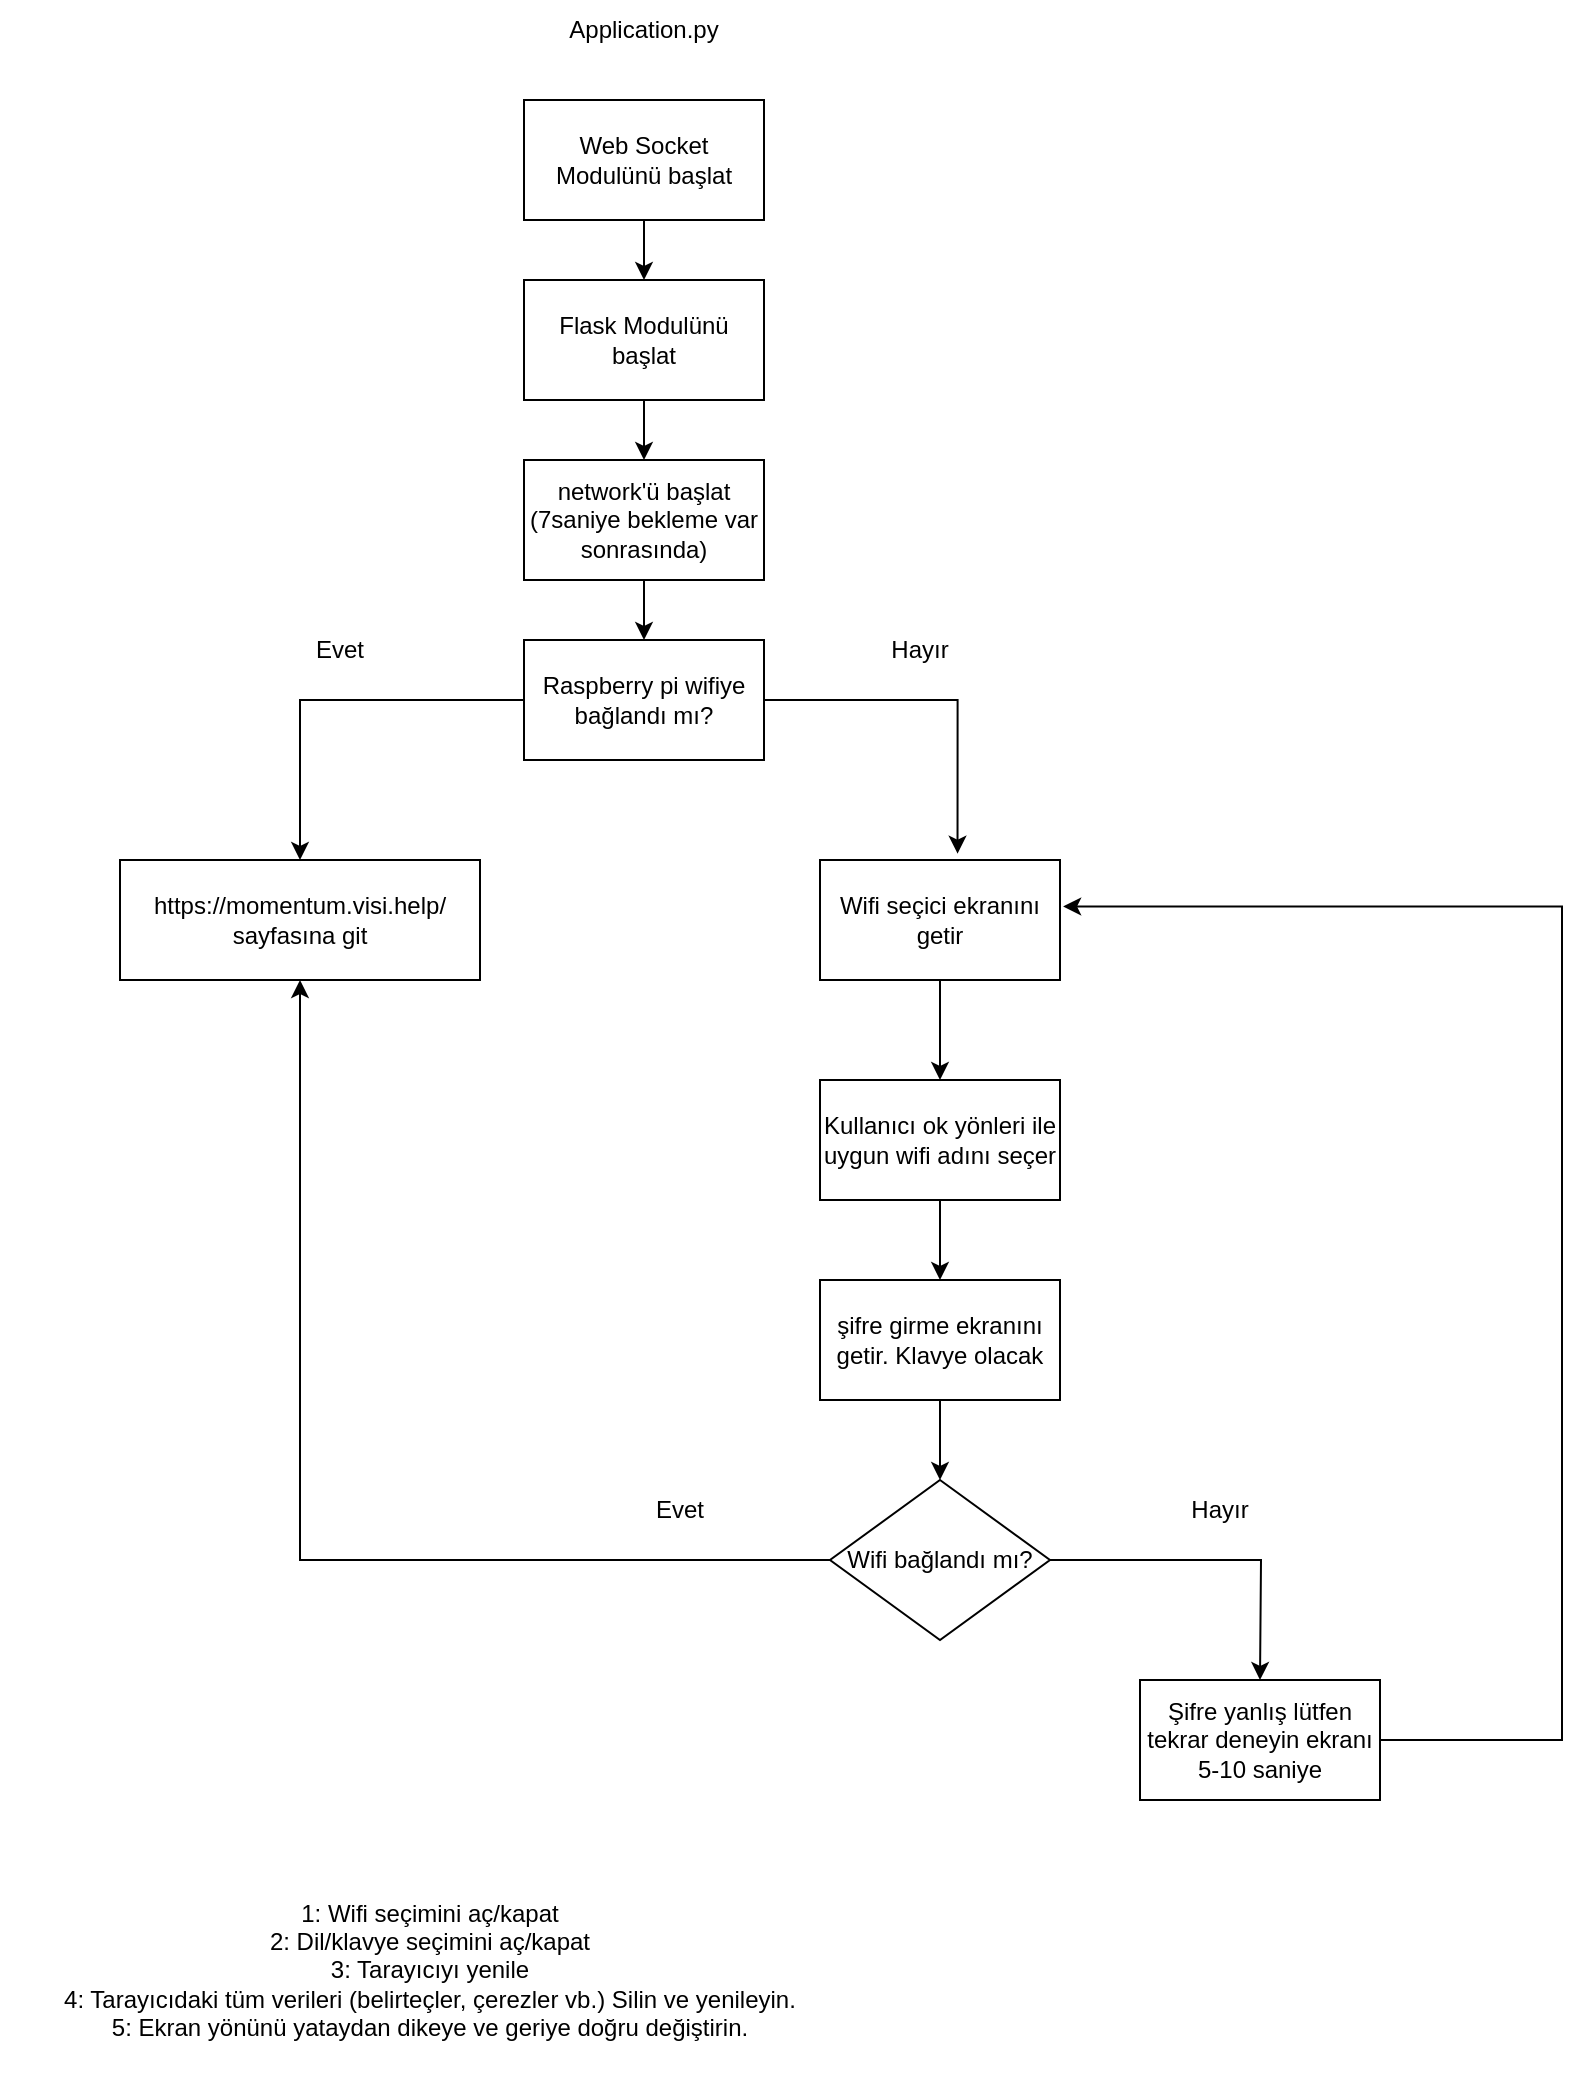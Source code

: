 <mxfile>
    <diagram name="Sayfa -1" id="hMgh-CmjPnYQUTgDJ7Yv">
        <mxGraphModel dx="752" dy="497" grid="1" gridSize="10" guides="1" tooltips="1" connect="1" arrows="1" fold="1" page="1" pageScale="1" pageWidth="827" pageHeight="1169" math="0" shadow="0">
            <root>
                <mxCell id="0"/>
                <mxCell id="1" parent="0"/>
                <mxCell id="9loqa1Nu5ImPtT5751Ts-6" style="edgeStyle=orthogonalEdgeStyle;rounded=0;orthogonalLoop=1;jettySize=auto;html=1;entryX=0.5;entryY=0;entryDx=0;entryDy=0;" parent="1" source="9loqa1Nu5ImPtT5751Ts-1" target="9loqa1Nu5ImPtT5751Ts-3" edge="1">
                    <mxGeometry relative="1" as="geometry"/>
                </mxCell>
                <mxCell id="9loqa1Nu5ImPtT5751Ts-1" value="Web Socket Modulünü başlat" style="rounded=0;whiteSpace=wrap;html=1;" parent="1" vertex="1">
                    <mxGeometry x="342" y="50" width="120" height="60" as="geometry"/>
                </mxCell>
                <mxCell id="9loqa1Nu5ImPtT5751Ts-2" value="Application.py" style="text;html=1;strokeColor=none;fillColor=none;align=center;verticalAlign=middle;whiteSpace=wrap;rounded=0;" parent="1" vertex="1">
                    <mxGeometry x="354" width="96" height="30" as="geometry"/>
                </mxCell>
                <mxCell id="9loqa1Nu5ImPtT5751Ts-7" style="edgeStyle=orthogonalEdgeStyle;rounded=0;orthogonalLoop=1;jettySize=auto;html=1;entryX=0.5;entryY=0;entryDx=0;entryDy=0;" parent="1" source="9loqa1Nu5ImPtT5751Ts-3" target="9loqa1Nu5ImPtT5751Ts-4" edge="1">
                    <mxGeometry relative="1" as="geometry"/>
                </mxCell>
                <mxCell id="9loqa1Nu5ImPtT5751Ts-3" value="Flask Modulünü başlat" style="rounded=0;whiteSpace=wrap;html=1;" parent="1" vertex="1">
                    <mxGeometry x="342" y="140" width="120" height="60" as="geometry"/>
                </mxCell>
                <mxCell id="9loqa1Nu5ImPtT5751Ts-8" style="edgeStyle=orthogonalEdgeStyle;rounded=0;orthogonalLoop=1;jettySize=auto;html=1;entryX=0.5;entryY=0;entryDx=0;entryDy=0;" parent="1" source="9loqa1Nu5ImPtT5751Ts-4" target="9loqa1Nu5ImPtT5751Ts-5" edge="1">
                    <mxGeometry relative="1" as="geometry"/>
                </mxCell>
                <mxCell id="9loqa1Nu5ImPtT5751Ts-4" value="network'ü başlat (7saniye bekleme var sonrasında)" style="rounded=0;whiteSpace=wrap;html=1;" parent="1" vertex="1">
                    <mxGeometry x="342" y="230" width="120" height="60" as="geometry"/>
                </mxCell>
                <mxCell id="9loqa1Nu5ImPtT5751Ts-11" style="edgeStyle=orthogonalEdgeStyle;rounded=0;orthogonalLoop=1;jettySize=auto;html=1;entryX=0.5;entryY=0;entryDx=0;entryDy=0;entryPerimeter=0;" parent="1" source="9loqa1Nu5ImPtT5751Ts-5" target="9loqa1Nu5ImPtT5751Ts-9" edge="1">
                    <mxGeometry relative="1" as="geometry">
                        <mxPoint x="240" y="420" as="targetPoint"/>
                    </mxGeometry>
                </mxCell>
                <mxCell id="9loqa1Nu5ImPtT5751Ts-12" style="edgeStyle=orthogonalEdgeStyle;rounded=0;orthogonalLoop=1;jettySize=auto;html=1;entryX=0.573;entryY=-0.053;entryDx=0;entryDy=0;entryPerimeter=0;" parent="1" source="9loqa1Nu5ImPtT5751Ts-5" target="9loqa1Nu5ImPtT5751Ts-10" edge="1">
                    <mxGeometry relative="1" as="geometry"/>
                </mxCell>
                <mxCell id="9loqa1Nu5ImPtT5751Ts-5" value="Raspberry pi wifiye bağlandı mı?" style="rounded=0;whiteSpace=wrap;html=1;" parent="1" vertex="1">
                    <mxGeometry x="342" y="320" width="120" height="60" as="geometry"/>
                </mxCell>
                <mxCell id="9loqa1Nu5ImPtT5751Ts-9" value="https://momentum.visi.help/ sayfasına git" style="rounded=0;whiteSpace=wrap;html=1;" parent="1" vertex="1">
                    <mxGeometry x="140" y="430" width="180" height="60" as="geometry"/>
                </mxCell>
                <mxCell id="9loqa1Nu5ImPtT5751Ts-16" style="edgeStyle=orthogonalEdgeStyle;rounded=0;orthogonalLoop=1;jettySize=auto;html=1;" parent="1" source="9loqa1Nu5ImPtT5751Ts-10" edge="1">
                    <mxGeometry relative="1" as="geometry">
                        <mxPoint x="550" y="540" as="targetPoint"/>
                    </mxGeometry>
                </mxCell>
                <mxCell id="9loqa1Nu5ImPtT5751Ts-10" value="Wifi seçici ekranını getir" style="rounded=0;whiteSpace=wrap;html=1;" parent="1" vertex="1">
                    <mxGeometry x="490" y="430" width="120" height="60" as="geometry"/>
                </mxCell>
                <mxCell id="9loqa1Nu5ImPtT5751Ts-13" value="Evet" style="text;html=1;strokeColor=none;fillColor=none;align=center;verticalAlign=middle;whiteSpace=wrap;rounded=0;" parent="1" vertex="1">
                    <mxGeometry x="220" y="310" width="60" height="30" as="geometry"/>
                </mxCell>
                <mxCell id="9loqa1Nu5ImPtT5751Ts-15" value="Hayır" style="text;html=1;strokeColor=none;fillColor=none;align=center;verticalAlign=middle;whiteSpace=wrap;rounded=0;" parent="1" vertex="1">
                    <mxGeometry x="510" y="310" width="60" height="30" as="geometry"/>
                </mxCell>
                <mxCell id="9loqa1Nu5ImPtT5751Ts-19" style="edgeStyle=orthogonalEdgeStyle;rounded=0;orthogonalLoop=1;jettySize=auto;html=1;entryX=0.5;entryY=0;entryDx=0;entryDy=0;" parent="1" source="9loqa1Nu5ImPtT5751Ts-17" target="9loqa1Nu5ImPtT5751Ts-18" edge="1">
                    <mxGeometry relative="1" as="geometry"/>
                </mxCell>
                <mxCell id="9loqa1Nu5ImPtT5751Ts-17" value="Kullanıcı ok yönleri ile uygun wifi adını seçer" style="rounded=0;whiteSpace=wrap;html=1;" parent="1" vertex="1">
                    <mxGeometry x="490" y="540" width="120" height="60" as="geometry"/>
                </mxCell>
                <mxCell id="9loqa1Nu5ImPtT5751Ts-20" style="edgeStyle=orthogonalEdgeStyle;rounded=0;orthogonalLoop=1;jettySize=auto;html=1;" parent="1" source="9loqa1Nu5ImPtT5751Ts-18" edge="1">
                    <mxGeometry relative="1" as="geometry">
                        <mxPoint x="550" y="740" as="targetPoint"/>
                    </mxGeometry>
                </mxCell>
                <mxCell id="9loqa1Nu5ImPtT5751Ts-18" value="şifre girme ekranını getir. Klavye olacak" style="rounded=0;whiteSpace=wrap;html=1;" parent="1" vertex="1">
                    <mxGeometry x="490" y="640" width="120" height="60" as="geometry"/>
                </mxCell>
                <mxCell id="9loqa1Nu5ImPtT5751Ts-22" style="edgeStyle=orthogonalEdgeStyle;rounded=0;orthogonalLoop=1;jettySize=auto;html=1;entryX=0.5;entryY=1;entryDx=0;entryDy=0;" parent="1" source="9loqa1Nu5ImPtT5751Ts-21" target="9loqa1Nu5ImPtT5751Ts-9" edge="1">
                    <mxGeometry relative="1" as="geometry">
                        <mxPoint x="390" y="840" as="targetPoint"/>
                    </mxGeometry>
                </mxCell>
                <mxCell id="9loqa1Nu5ImPtT5751Ts-23" style="edgeStyle=orthogonalEdgeStyle;rounded=0;orthogonalLoop=1;jettySize=auto;html=1;" parent="1" source="9loqa1Nu5ImPtT5751Ts-21" edge="1">
                    <mxGeometry relative="1" as="geometry">
                        <mxPoint x="710" y="840" as="targetPoint"/>
                    </mxGeometry>
                </mxCell>
                <mxCell id="9loqa1Nu5ImPtT5751Ts-21" value="Wifi bağlandı mı?" style="rhombus;whiteSpace=wrap;html=1;" parent="1" vertex="1">
                    <mxGeometry x="495" y="740" width="110" height="80" as="geometry"/>
                </mxCell>
                <mxCell id="9loqa1Nu5ImPtT5751Ts-24" value="Evet" style="text;html=1;strokeColor=none;fillColor=none;align=center;verticalAlign=middle;whiteSpace=wrap;rounded=0;" parent="1" vertex="1">
                    <mxGeometry x="390" y="740" width="60" height="30" as="geometry"/>
                </mxCell>
                <mxCell id="9loqa1Nu5ImPtT5751Ts-25" value="Hayır" style="text;html=1;strokeColor=none;fillColor=none;align=center;verticalAlign=middle;whiteSpace=wrap;rounded=0;" parent="1" vertex="1">
                    <mxGeometry x="660" y="740" width="60" height="30" as="geometry"/>
                </mxCell>
                <mxCell id="9loqa1Nu5ImPtT5751Ts-27" style="edgeStyle=orthogonalEdgeStyle;rounded=0;orthogonalLoop=1;jettySize=auto;html=1;entryX=1.013;entryY=0.387;entryDx=0;entryDy=0;entryPerimeter=0;" parent="1" target="9loqa1Nu5ImPtT5751Ts-10" edge="1">
                    <mxGeometry relative="1" as="geometry">
                        <mxPoint x="860" y="410" as="targetPoint"/>
                        <mxPoint x="770" y="880" as="sourcePoint"/>
                        <Array as="points">
                            <mxPoint x="770" y="870"/>
                            <mxPoint x="861" y="870"/>
                            <mxPoint x="861" y="453"/>
                        </Array>
                    </mxGeometry>
                </mxCell>
                <mxCell id="9loqa1Nu5ImPtT5751Ts-26" value="Şifre yanlış lütfen tekrar deneyin ekranı 5-10 saniye" style="rounded=0;whiteSpace=wrap;html=1;" parent="1" vertex="1">
                    <mxGeometry x="650" y="840" width="120" height="60" as="geometry"/>
                </mxCell>
                <mxCell id="9loqa1Nu5ImPtT5751Ts-28" value="1: Wifi seçimini aç/kapat&#10;2: Dil/klavye seçimini aç/kapat&#10;3: Tarayıcıyı yenile&#10;4: Tarayıcıdaki tüm verileri (belirteçler, çerezler vb.) Silin ve yenileyin.&#10;5: Ekran yönünü yataydan dikeye ve geriye doğru değiştirin." style="text;html=1;strokeColor=none;fillColor=none;align=center;verticalAlign=middle;whiteSpace=wrap;rounded=0;" parent="1" vertex="1">
                    <mxGeometry x="80" y="930" width="430" height="110" as="geometry"/>
                </mxCell>
            </root>
        </mxGraphModel>
    </diagram>
    <diagram id="UKe2l2q9yUGeBBvpHbRU" name="Page-2">
        <mxGraphModel dx="752" dy="497" grid="1" gridSize="10" guides="1" tooltips="1" connect="1" arrows="1" fold="1" page="1" pageScale="1" pageWidth="850" pageHeight="1100" math="0" shadow="0">
            <root>
                <mxCell id="0"/>
                <mxCell id="1" parent="0"/>
                <mxCell id="ggxniW4oCTk3z53TvS50-1" value="" style="rounded=0;whiteSpace=wrap;html=1;" vertex="1" parent="1">
                    <mxGeometry x="130" y="80" width="500" height="360" as="geometry"/>
                </mxCell>
                <mxCell id="ggxniW4oCTk3z53TvS50-2" value="" style="html=1;verticalLabelPosition=bottom;align=center;labelBackgroundColor=#ffffff;verticalAlign=top;strokeWidth=2;strokeColor=#0080F0;shadow=0;dashed=0;shape=mxgraph.ios7.icons.wifi;pointerEvents=1" vertex="1" parent="1">
                    <mxGeometry x="340" y="110" width="80" height="60" as="geometry"/>
                </mxCell>
                <mxCell id="ggxniW4oCTk3z53TvS50-4" value="Please select the wifi you will connect to." style="text;html=1;strokeColor=none;fillColor=none;align=center;verticalAlign=middle;whiteSpace=wrap;rounded=0;" vertex="1" parent="1">
                    <mxGeometry x="265" y="190" width="230" height="30" as="geometry"/>
                </mxCell>
                <mxCell id="ggxniW4oCTk3z53TvS50-5" value="" style="rounded=0;whiteSpace=wrap;html=1;" vertex="1" parent="1">
                    <mxGeometry x="260" y="240" width="250" height="40" as="geometry"/>
                </mxCell>
                <mxCell id="ggxniW4oCTk3z53TvS50-6" value="" style="rounded=0;whiteSpace=wrap;html=1;strokeColor=#0000FF;strokeWidth=5;" vertex="1" parent="1">
                    <mxGeometry x="260" y="290" width="250" height="40" as="geometry"/>
                </mxCell>
                <mxCell id="ggxniW4oCTk3z53TvS50-7" value="" style="rounded=0;whiteSpace=wrap;html=1;" vertex="1" parent="1">
                    <mxGeometry x="260" y="340" width="250" height="40" as="geometry"/>
                </mxCell>
            </root>
        </mxGraphModel>
    </diagram>
</mxfile>